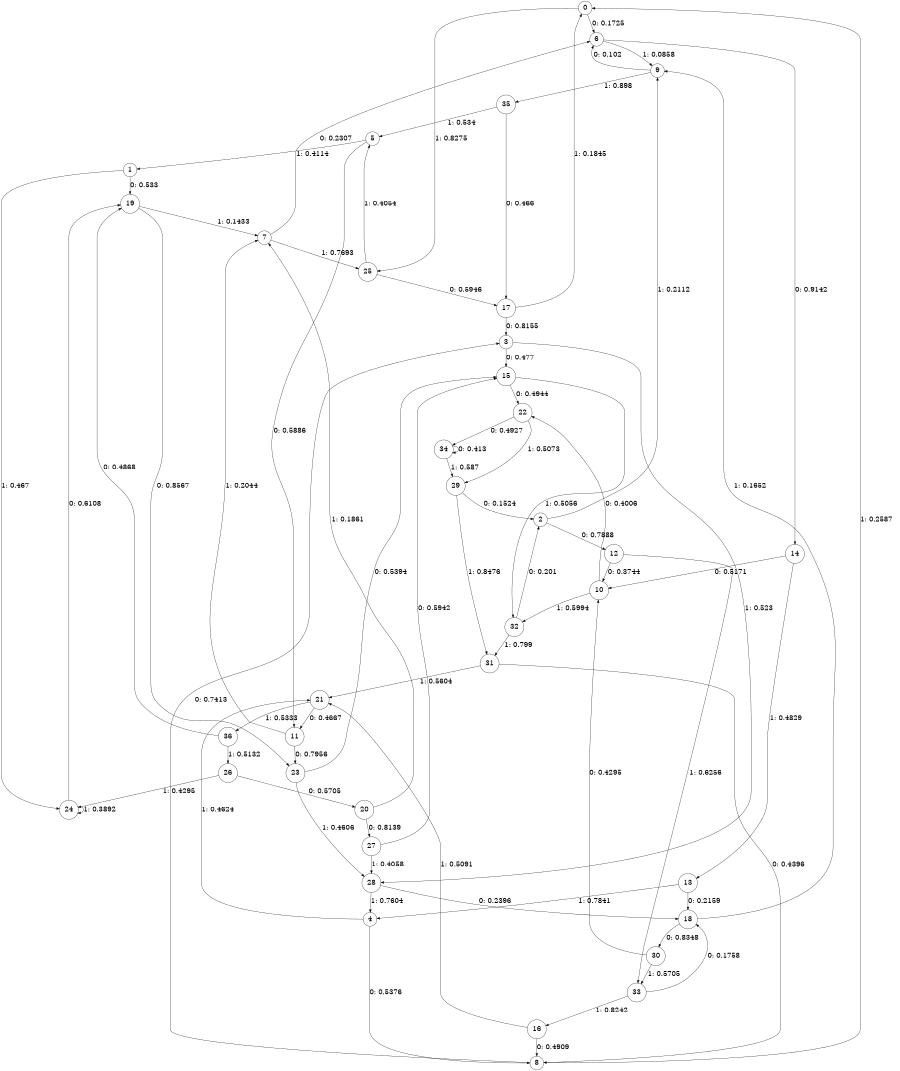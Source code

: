 digraph "ch12randomL9" {
size = "6,8.5";
ratio = "fill";
node [shape = circle];
node [fontsize = 24];
edge [fontsize = 24];
0 -> 6 [label = "0: 0.1725   "];
0 -> 25 [label = "1: 0.8275   "];
1 -> 19 [label = "0: 0.533    "];
1 -> 24 [label = "1: 0.467    "];
2 -> 12 [label = "0: 0.7888   "];
2 -> 9 [label = "1: 0.2112   "];
3 -> 15 [label = "0: 0.477    "];
3 -> 28 [label = "1: 0.523    "];
4 -> 8 [label = "0: 0.5376   "];
4 -> 21 [label = "1: 0.4624   "];
5 -> 11 [label = "0: 0.5886   "];
5 -> 1 [label = "1: 0.4114   "];
6 -> 14 [label = "0: 0.9142   "];
6 -> 9 [label = "1: 0.0858   "];
7 -> 6 [label = "0: 0.2307   "];
7 -> 25 [label = "1: 0.7693   "];
8 -> 3 [label = "0: 0.7413   "];
8 -> 0 [label = "1: 0.2587   "];
9 -> 6 [label = "0: 0.102    "];
9 -> 35 [label = "1: 0.898    "];
10 -> 22 [label = "0: 0.4006   "];
10 -> 32 [label = "1: 0.5994   "];
11 -> 23 [label = "0: 0.7956   "];
11 -> 7 [label = "1: 0.2044   "];
12 -> 10 [label = "0: 0.3744   "];
12 -> 33 [label = "1: 0.6256   "];
13 -> 18 [label = "0: 0.2159   "];
13 -> 4 [label = "1: 0.7841   "];
14 -> 10 [label = "0: 0.5171   "];
14 -> 13 [label = "1: 0.4829   "];
15 -> 22 [label = "0: 0.4944   "];
15 -> 32 [label = "1: 0.5056   "];
16 -> 8 [label = "0: 0.4909   "];
16 -> 21 [label = "1: 0.5091   "];
17 -> 3 [label = "0: 0.8155   "];
17 -> 0 [label = "1: 0.1845   "];
18 -> 30 [label = "0: 0.8348   "];
18 -> 9 [label = "1: 0.1652   "];
19 -> 23 [label = "0: 0.8567   "];
19 -> 7 [label = "1: 0.1433   "];
20 -> 27 [label = "0: 0.8139   "];
20 -> 7 [label = "1: 0.1861   "];
21 -> 11 [label = "0: 0.4667   "];
21 -> 36 [label = "1: 0.5333   "];
22 -> 34 [label = "0: 0.4927   "];
22 -> 29 [label = "1: 0.5073   "];
23 -> 15 [label = "0: 0.5394   "];
23 -> 28 [label = "1: 0.4606   "];
24 -> 19 [label = "0: 0.6108   "];
24 -> 24 [label = "1: 0.3892   "];
25 -> 17 [label = "0: 0.5946   "];
25 -> 5 [label = "1: 0.4054   "];
26 -> 20 [label = "0: 0.5705   "];
26 -> 24 [label = "1: 0.4295   "];
27 -> 15 [label = "0: 0.5942   "];
27 -> 28 [label = "1: 0.4058   "];
28 -> 18 [label = "0: 0.2396   "];
28 -> 4 [label = "1: 0.7604   "];
29 -> 2 [label = "0: 0.1524   "];
29 -> 31 [label = "1: 0.8476   "];
30 -> 10 [label = "0: 0.4295   "];
30 -> 33 [label = "1: 0.5705   "];
31 -> 8 [label = "0: 0.4396   "];
31 -> 21 [label = "1: 0.5604   "];
32 -> 2 [label = "0: 0.201    "];
32 -> 31 [label = "1: 0.799    "];
33 -> 18 [label = "0: 0.1758   "];
33 -> 16 [label = "1: 0.8242   "];
34 -> 34 [label = "0: 0.413    "];
34 -> 29 [label = "1: 0.587    "];
35 -> 17 [label = "0: 0.466    "];
35 -> 5 [label = "1: 0.534    "];
36 -> 19 [label = "0: 0.4868   "];
36 -> 26 [label = "1: 0.5132   "];
}